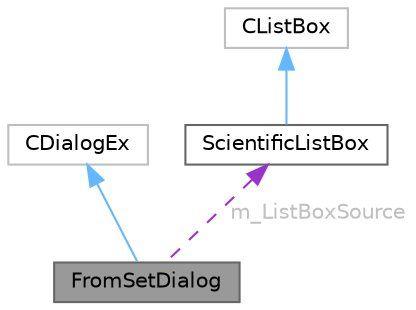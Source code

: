 digraph "FromSetDialog"
{
 // LATEX_PDF_SIZE
  bgcolor="transparent";
  edge [fontname=Helvetica,fontsize=10,labelfontname=Helvetica,labelfontsize=10];
  node [fontname=Helvetica,fontsize=10,shape=box,height=0.2,width=0.4];
  Node1 [id="Node000001",label="FromSetDialog",height=0.2,width=0.4,color="gray40", fillcolor="grey60", style="filled", fontcolor="black",tooltip="Диалог для управления и выбора наборов формул и сущностей."];
  Node2 -> Node1 [id="edge1_Node000001_Node000002",dir="back",color="steelblue1",style="solid",tooltip=" "];
  Node2 [id="Node000002",label="CDialogEx",height=0.2,width=0.4,color="grey75", fillcolor="white", style="filled",tooltip=" "];
  Node3 -> Node1 [id="edge2_Node000001_Node000003",dir="back",color="darkorchid3",style="dashed",tooltip=" ",label=" m_ListBoxSource",fontcolor="grey" ];
  Node3 [id="Node000003",label="ScientificListBox",height=0.2,width=0.4,color="gray40", fillcolor="white", style="filled",URL="$classScientificListBox.html",tooltip="Класс настраиваемого списка, используемый для отображения научных элементов со специальным форматиров..."];
  Node4 -> Node3 [id="edge3_Node000003_Node000004",dir="back",color="steelblue1",style="solid",tooltip=" "];
  Node4 [id="Node000004",label="CListBox",height=0.2,width=0.4,color="grey75", fillcolor="white", style="filled",tooltip=" "];
}
